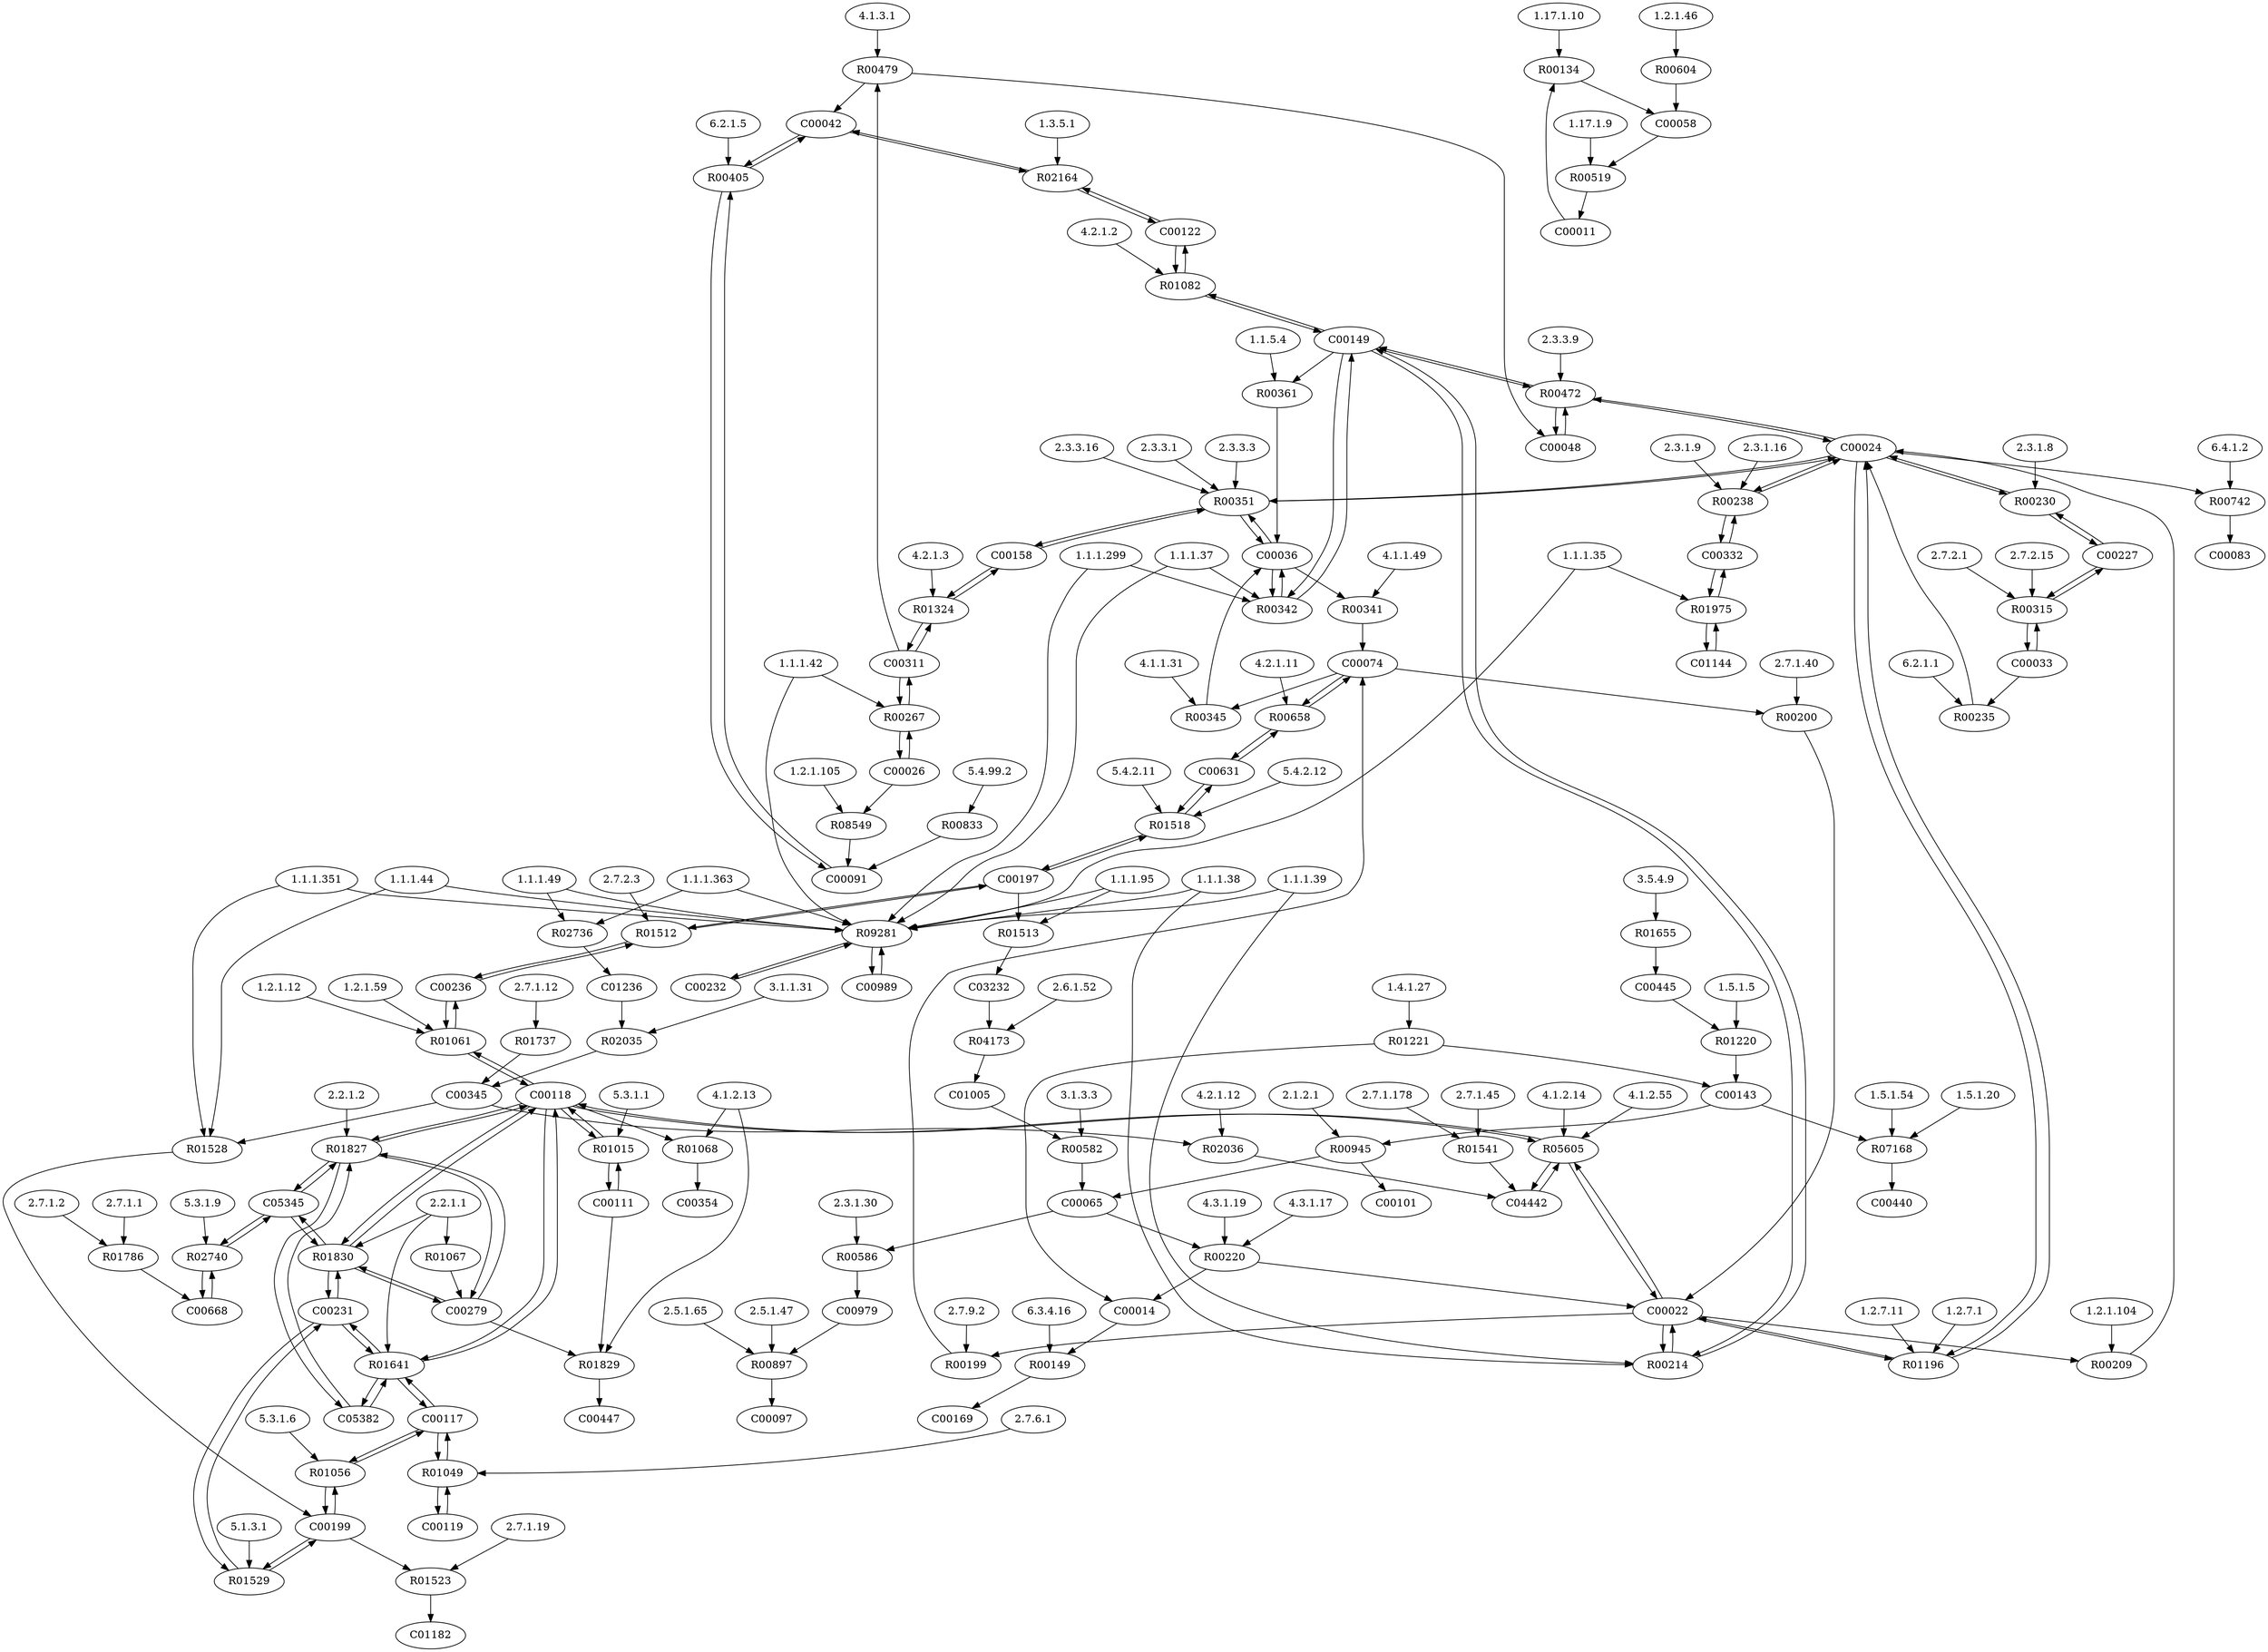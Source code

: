 digraph G {
"4.1.3.1" [type=E];
"1.2.7.1" [type=E];
"6.2.1.1" [type=E];
"4.1.2.55" [type=E];
"4.3.1.19" [type=E];
"2.3.3.9" [type=E];
"1.1.1.49" [type=E];
"6.4.1.2" [type=E];
"2.7.1.1" [type=E];
"1.5.1.54" [type=E];
"2.7.9.2" [type=E];
"1.1.1.35" [type=E];
"4.2.1.2" [type=E];
"5.3.1.1" [type=E];
"4.1.2.14" [type=E];
"2.7.1.45" [type=E];
"1.2.1.104" [type=E];
"1.5.1.5" [type=E];
"2.3.1.8" [type=E];
"4.2.1.3" [type=E];
"1.2.7.11" [type=E];
"2.3.1.30" [type=E];
"6.2.1.5" [type=E];
"4.3.1.17" [type=E];
"2.2.1.1" [type=E];
"3.5.4.9" [type=E];
"5.4.2.12" [type=E];
"2.7.2.3" [type=E];
"4.2.1.11" [type=E];
"5.3.1.9" [type=E];
"2.3.3.16" [type=E];
"2.7.1.40" [type=E];
"2.7.6.1" [type=E];
"4.1.2.13" [type=E];
"2.7.1.19" [type=E];
"1.1.1.363" [type=E];
"2.3.1.16" [type=E];
"2.2.1.2" [type=E];
"1.1.1.38" [type=E];
"2.7.2.15" [type=E];
"2.5.1.65" [type=E];
"2.1.2.1" [type=E];
"1.17.1.10" [type=E];
"2.3.3.1" [type=E];
"2.5.1.47" [type=E];
"2.6.1.52" [type=E];
"1.4.1.27" [type=E];
"1.3.5.1" [type=E];
"1.2.1.46" [type=E];
"2.7.1.12" [type=E];
"1.1.1.44" [type=E];
"5.4.99.2" [type=E];
"4.1.1.31" [type=E];
"1.1.1.351" [type=E];
"1.2.1.12" [type=E];
"6.3.4.16" [type=E];
"1.1.1.37" [type=E];
"2.7.1.178" [type=E];
"1.1.1.39" [type=E];
"2.7.2.1" [type=E];
"4.1.1.49" [type=E];
"4.2.1.12" [type=E];
"5.4.2.11" [type=E];
"3.1.3.3" [type=E];
"2.7.1.2" [type=E];
"1.1.5.4" [type=E];
"2.3.1.9" [type=E];
"1.1.1.42" [type=E];
"3.1.1.31" [type=E];
"5.1.3.1" [type=E];
"1.1.1.299" [type=E];
"1.1.1.95" [type=E];
"1.5.1.20" [type=E];
"1.2.1.59" [type=E];
"1.17.1.9" [type=E];
"5.3.1.6" [type=E];
"2.3.3.3" [type=E];
"1.2.1.105" [type=E];
R01827 [type=R];
R00479 [type=R];
R01015 [type=R];
R00658 [type=R];
R01512 [type=R];
R00897 [type=R];
R05605 [type=R];
R01068 [type=R];
R00472 [type=R];
R00200 [type=R];
R00361 [type=R];
R00214 [type=R];
R00345 [type=R];
R01523 [type=R];
R01518 [type=R];
R00351 [type=R];
R00199 [type=R];
R02740 [type=R];
R00582 [type=R];
R01528 [type=R];
R00742 [type=R];
R01655 [type=R];
R00342 [type=R];
R01049 [type=R];
R01221 [type=R];
R01641 [type=R];
R00238 [type=R];
R04173 [type=R];
R08549 [type=R];
R01220 [type=R];
R00519 [type=R];
R00586 [type=R];
R01324 [type=R];
R00341 [type=R];
R00405 [type=R];
R01067 [type=R];
R01541 [type=R];
R01061 [type=R];
R01829 [type=R];
R00315 [type=R];
R09281 [type=R];
R01196 [type=R];
R01056 [type=R];
R00945 [type=R];
R01082 [type=R];
R00134 [type=R];
R01830 [type=R];
R00833 [type=R];
R01513 [type=R];
R00230 [type=R];
R02164 [type=R];
R00220 [type=R];
R01786 [type=R];
R02036 [type=R];
R00267 [type=R];
R01737 [type=R];
R00235 [type=R];
R02035 [type=R];
R01975 [type=R];
R07168 [type=R];
R00604 [type=R];
R00209 [type=R];
R01529 [type=R];
R02736 [type=R];
R00149 [type=R];
C05345 [type=C];
C00149 [type=C];
C00033 [type=C];
C00058 [type=C];
C00118 [type=C];
C00332 [type=C];
C01005 [type=C];
C00101 [type=C];
C00236 [type=C];
C05382 [type=C];
C00097 [type=C];
C01236 [type=C];
C00036 [type=C];
C00014 [type=C];
C01144 [type=C];
C00091 [type=C];
C00232 [type=C];
C00354 [type=C];
C00119 [type=C];
C00143 [type=C];
C00631 [type=C];
C00668 [type=C];
C00197 [type=C];
C00042 [type=C];
C00311 [type=C];
C00440 [type=C];
C00979 [type=C];
C00345 [type=C];
C00989 [type=C];
C00083 [type=C];
C00011 [type=C];
C03232 [type=C];
C00065 [type=C];
C01182 [type=C];
C00022 [type=C];
C00231 [type=C];
C00447 [type=C];
C00026 [type=C];
C00117 [type=C];
C00122 [type=C];
C00199 [type=C];
C00024 [type=C];
C00158 [type=C];
C00227 [type=C];
C00048 [type=C];
C00279 [type=C];
C00169 [type=C];
C00074 [type=C];
C04442 [type=C];
C00111 [type=C];
C00445 [type=C];
C00631 -> R01518;
R01518 -> C00631;
R01518 -> C00197;
C00197 -> R01518;
C00197 -> R01512;
R01512 -> C00197;
R01512 -> C00236;
C00236 -> R01512;
C00118 -> R01061;
R01061 -> C00118;
R01061 -> C00236;
C00236 -> R01061;
C05345 -> R01830;
R01830 -> C05345;
C00118 -> R01830;
R01830 -> C00118;
R01830 -> C00279;
C00279 -> R01830;
R01830 -> C00231;
C00231 -> R01830;
C00111 -> R01829;
C00279 -> R01829;
R01829 -> C00447;
C05382 -> R01641;
R01641 -> C05382;
C00118 -> R01641;
R01641 -> C00118;
R01641 -> C00117;
C00117 -> R01641;
R01641 -> C00231;
C00231 -> R01641;
C00199 -> R01529;
R01529 -> C00199;
R01529 -> C00231;
C00231 -> R01529;
C00199 -> R01523;
R01523 -> C01182;
R01786 -> C00668;
C00668 -> R02740;
R02740 -> C00668;
R02740 -> C05345;
C05345 -> R02740;
R02736 -> C01236;
C01236 -> R02035;
R02035 -> C00345;
C00345 -> R01528;
R01528 -> C00199;
C00117 -> R01056;
R01056 -> C00117;
R01056 -> C00199;
C00199 -> R01056;
C00118 -> R01015;
R01015 -> C00118;
R01015 -> C00111;
C00111 -> R01015;
C05382 -> R01827;
R01827 -> C05382;
C00118 -> R01827;
R01827 -> C00118;
R01827 -> C05345;
C05345 -> R01827;
R01827 -> C00279;
C00279 -> R01827;
C00631 -> R00658;
R00658 -> C00631;
R00658 -> C00074;
C00074 -> R00658;
C00074 -> R00200;
R00200 -> C00022;
C00022 -> R00199;
R00199 -> C00074;
C00022 -> R00209;
R00209 -> C00024;
C00024 -> R01196;
R01196 -> C00024;
R01196 -> C00022;
C00022 -> R01196;
C00074 -> R00345;
R00345 -> C00036;
C00158 -> R00351;
R00351 -> C00158;
R00351 -> C00024;
C00024 -> R00351;
R00351 -> C00036;
C00036 -> R00351;
C00149 -> R00342;
R00342 -> C00149;
R00342 -> C00036;
C00036 -> R00342;
C00149 -> R01082;
R01082 -> C00149;
R01082 -> C00122;
C00122 -> R01082;
C00042 -> R02164;
R02164 -> C00042;
R02164 -> C00122;
C00122 -> R02164;
C00042 -> R00405;
R00405 -> C00042;
R00405 -> C00091;
C00091 -> R00405;
C00311 -> R00267;
R00267 -> C00311;
R00267 -> C00026;
C00026 -> R00267;
C00158 -> R01324;
R01324 -> C00158;
R01324 -> C00311;
C00311 -> R01324;
C00024 -> R00742;
R00742 -> C00083;
R00833 -> C00091;
C00232 -> R09281;
R09281 -> C00232;
R09281 -> C00989;
C00989 -> R09281;
C01144 -> R01975;
R01975 -> C01144;
R01975 -> C00332;
C00332 -> R01975;
C00332 -> R00238;
R00238 -> C00332;
R00238 -> C00024;
C00024 -> R00238;
C00197 -> R01513;
R01513 -> C03232;
C03232 -> R04173;
R04173 -> C01005;
C01005 -> R00582;
R00582 -> C00065;
C00143 -> R00945;
R00945 -> C00065;
R00945 -> C00101;
C00011 -> R00134;
R00134 -> C00058;
R01655 -> C00445;
C00445 -> R01220;
R01220 -> C00143;
C00143 -> R07168;
R07168 -> C00440;
C00311 -> R00479;
R00479 -> C00048;
R00479 -> C00042;
C00117 -> R01049;
R01049 -> C00117;
R01049 -> C00119;
C00119 -> R01049;
C00065 -> R00220;
R00220 -> C00014;
R00220 -> C00022;
R01221 -> C00014;
R01221 -> C00143;
R00604 -> C00058;
C00058 -> R00519;
R00519 -> C00011;
C00065 -> R00586;
R00586 -> C00979;
C00979 -> R00897;
R00897 -> C00097;
C00026 -> R08549;
R08549 -> C00091;
C00149 -> R00472;
R00472 -> C00149;
R00472 -> C00048;
C00048 -> R00472;
R00472 -> C00024;
C00024 -> R00472;
C00014 -> R00149;
R00149 -> C00169;
C00149 -> R00214;
R00214 -> C00149;
R00214 -> C00022;
C00022 -> R00214;
R01067 -> C00279;
C00118 -> R01068;
R01068 -> C00354;
C00345 -> R02036;
R02036 -> C04442;
C04442 -> R05605;
R05605 -> C04442;
R05605 -> C00118;
C00118 -> R05605;
R05605 -> C00022;
C00022 -> R05605;
R01541 -> C04442;
R01737 -> C00345;
C00036 -> R00341;
R00341 -> C00074;
C00024 -> R00230;
R00230 -> C00024;
R00230 -> C00227;
C00227 -> R00230;
C00033 -> R00315;
R00315 -> C00033;
R00315 -> C00227;
C00227 -> R00315;
C00033 -> R00235;
R00235 -> C00024;
C00149 -> R00361;
R00361 -> C00036;
"2.2.1.2" -> R01827;
"4.1.3.1" -> R00479;
"5.3.1.1" -> R01015;
"4.2.1.11" -> R00658;
"2.7.2.3" -> R01512;
"2.5.1.47" -> R00897;
"2.5.1.65" -> R00897;
"4.1.2.14" -> R05605;
"4.1.2.55" -> R05605;
"4.1.2.13" -> R01068;
"2.3.3.9" -> R00472;
"2.7.1.40" -> R00200;
"1.1.5.4" -> R00361;
"1.1.1.38" -> R00214;
"1.1.1.39" -> R00214;
"4.1.1.31" -> R00345;
"2.7.1.19" -> R01523;
"5.4.2.11" -> R01518;
"5.4.2.12" -> R01518;
"2.3.3.1" -> R00351;
"2.3.3.3" -> R00351;
"2.3.3.16" -> R00351;
"2.7.9.2" -> R00199;
"5.3.1.9" -> R02740;
"3.1.3.3" -> R00582;
"1.1.1.44" -> R01528;
"1.1.1.351" -> R01528;
"6.4.1.2" -> R00742;
"3.5.4.9" -> R01655;
"1.1.1.37" -> R00342;
"1.1.1.299" -> R00342;
"2.7.6.1" -> R01049;
"1.4.1.27" -> R01221;
"2.2.1.1" -> R01641;
"2.3.1.9" -> R00238;
"2.3.1.16" -> R00238;
"2.6.1.52" -> R04173;
"1.2.1.105" -> R08549;
"1.5.1.5" -> R01220;
"1.17.1.9" -> R00519;
"2.3.1.30" -> R00586;
"4.2.1.3" -> R01324;
"4.1.1.49" -> R00341;
"6.2.1.5" -> R00405;
"2.2.1.1" -> R01067;
"2.7.1.45" -> R01541;
"2.7.1.178" -> R01541;
"1.2.1.12" -> R01061;
"1.2.1.59" -> R01061;
"4.1.2.13" -> R01829;
"2.7.2.1" -> R00315;
"2.7.2.15" -> R00315;
"1.2.7.1" -> R01196;
"1.2.7.11" -> R01196;
"5.3.1.6" -> R01056;
"2.1.2.1" -> R00945;
"4.2.1.2" -> R01082;
"1.17.1.10" -> R00134;
"2.2.1.1" -> R01830;
"5.4.99.2" -> R00833;
"1.1.1.95" -> R01513;
"2.3.1.8" -> R00230;
"1.3.5.1" -> R02164;
"4.3.1.17" -> R00220;
"4.3.1.19" -> R00220;
"2.7.1.1" -> R01786;
"2.7.1.2" -> R01786;
"4.2.1.12" -> R02036;
"1.1.1.42" -> R00267;
"2.7.1.12" -> R01737;
"6.2.1.1" -> R00235;
"3.1.1.31" -> R02035;
"1.1.1.35" -> R01975;
"1.5.1.20" -> R07168;
"1.5.1.54" -> R07168;
"1.2.1.46" -> R00604;
"1.2.1.104" -> R00209;
"5.1.3.1" -> R01529;
"1.1.1.49" -> R02736;
"1.1.1.363" -> R02736;
"6.3.4.16" -> R00149;
"1.1.1.49" -> R09281;
"1.1.1.35" -> R09281;
"1.1.1.363" -> R09281;
"1.1.1.38" -> R09281;
"1.1.1.44" -> R09281;
"1.1.1.351" -> R09281;
"1.1.1.37" -> R09281;
"1.1.1.39" -> R09281;
"1.1.1.42" -> R09281;
"1.1.1.299" -> R09281;
"1.1.1.95" -> R09281;
}

